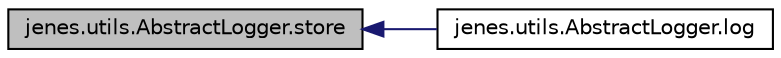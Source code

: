 digraph "jenes.utils.AbstractLogger.store"
{
  edge [fontname="Helvetica",fontsize="10",labelfontname="Helvetica",labelfontsize="10"];
  node [fontname="Helvetica",fontsize="10",shape=record];
  rankdir="LR";
  Node1 [label="jenes.utils.AbstractLogger.store",height=0.2,width=0.4,color="black", fillcolor="grey75", style="filled" fontcolor="black"];
  Node1 -> Node2 [dir="back",color="midnightblue",fontsize="10",style="solid",fontname="Helvetica"];
  Node2 [label="jenes.utils.AbstractLogger.log",height=0.2,width=0.4,color="black", fillcolor="white", style="filled",URL="$classjenes_1_1utils_1_1_abstract_logger.html#a26e56f4617fbd249359186c90ec265ba"];
}
